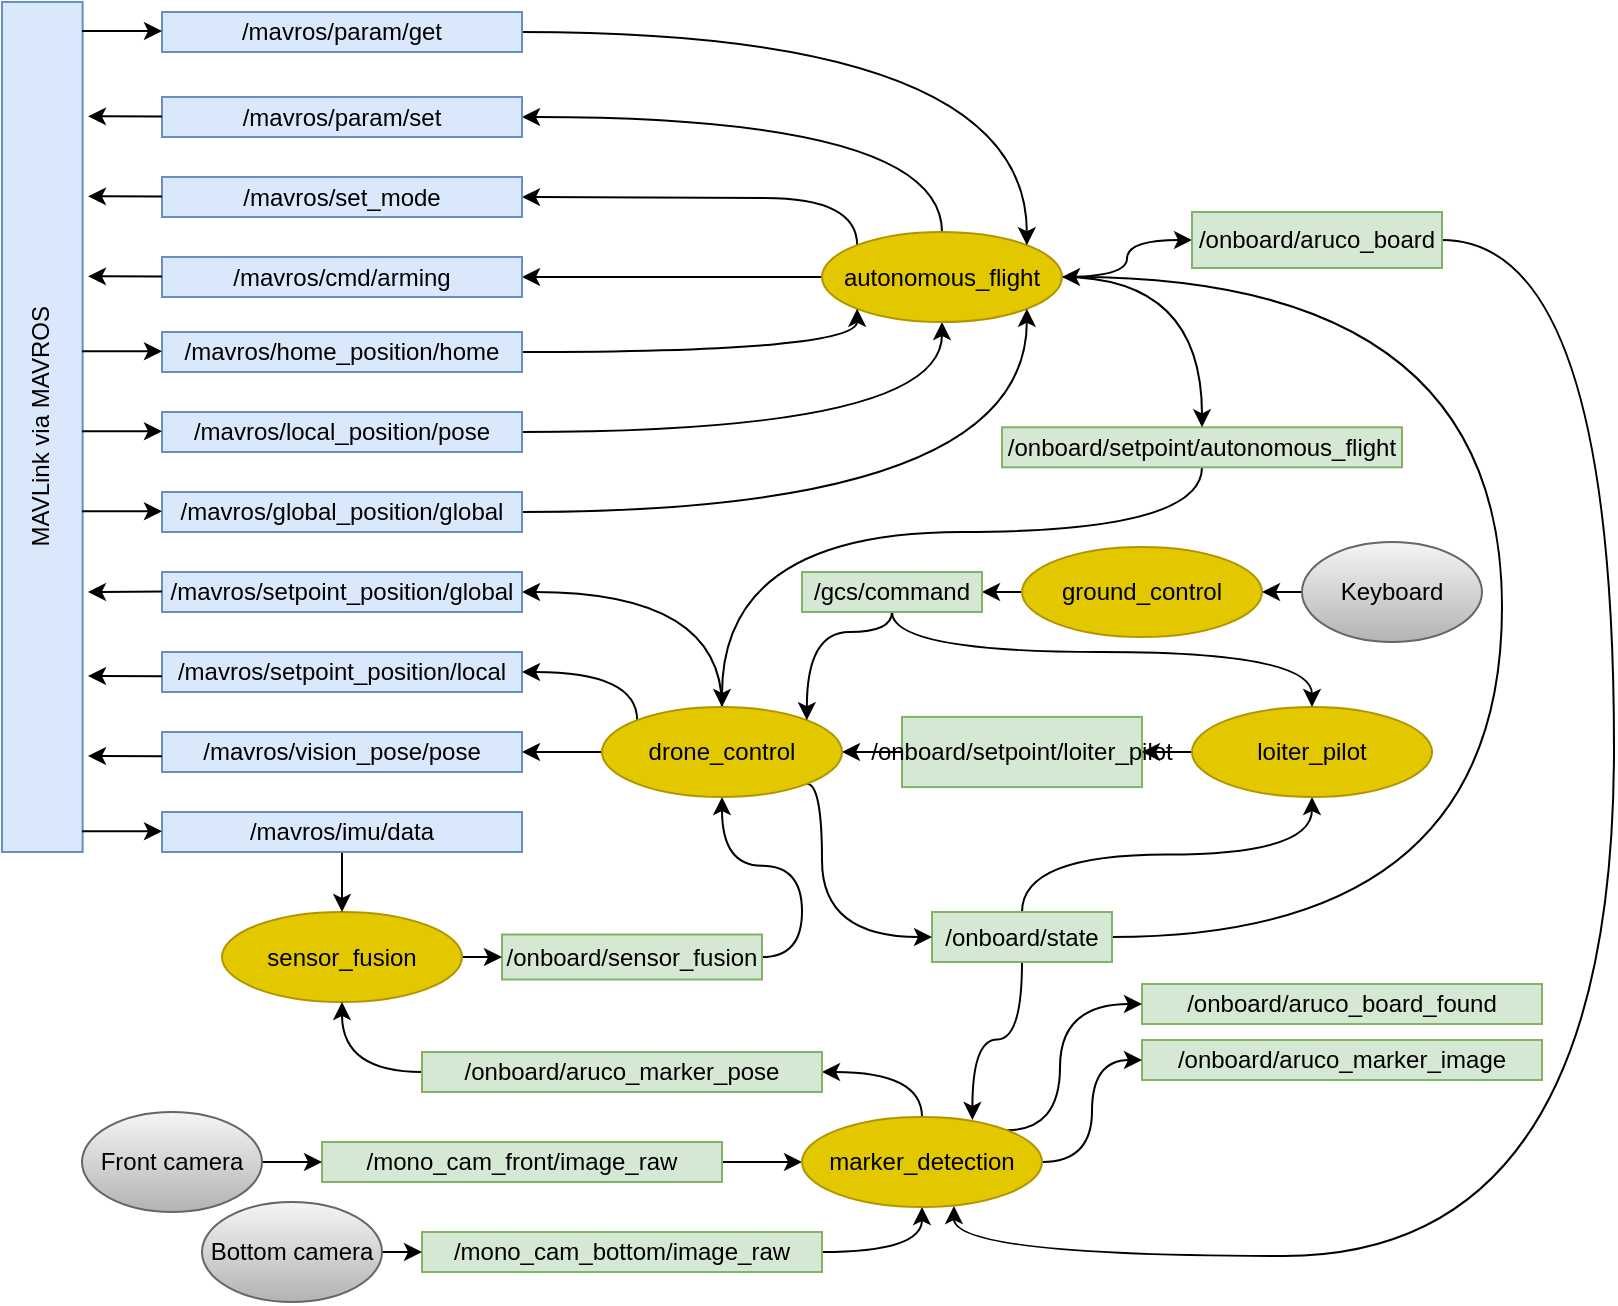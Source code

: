 <mxfile version="13.6.10" type="device"><diagram id="gOngdv7ucyYN8Nz6GObB" name="Page-1"><mxGraphModel dx="1085" dy="799" grid="0" gridSize="10" guides="1" tooltips="1" connect="1" arrows="1" fold="1" page="1" pageScale="1" pageWidth="850" pageHeight="1100" math="0" shadow="0"><root><mxCell id="0"/><mxCell id="1" parent="0"/><mxCell id="jFOCTDydRPNhhvn0k0Sl-1" value="/mavros/setpoint_position/local" style="rounded=0;whiteSpace=wrap;html=1;fillColor=#dae8fc;strokeColor=#6c8ebf;" vertex="1" parent="1"><mxGeometry x="80" y="360" width="180" height="20" as="geometry"/></mxCell><mxCell id="jFOCTDydRPNhhvn0k0Sl-178" style="edgeStyle=orthogonalEdgeStyle;curved=1;rounded=0;orthogonalLoop=1;jettySize=auto;html=1;exitX=1;exitY=0.5;exitDx=0;exitDy=0;entryX=0.5;entryY=1;entryDx=0;entryDy=0;startArrow=none;startFill=0;" edge="1" parent="1" source="jFOCTDydRPNhhvn0k0Sl-2" target="jFOCTDydRPNhhvn0k0Sl-30"><mxGeometry relative="1" as="geometry"/></mxCell><mxCell id="jFOCTDydRPNhhvn0k0Sl-2" value="/mavros/local_position/pose" style="rounded=0;whiteSpace=wrap;html=1;fillColor=#dae8fc;strokeColor=#6c8ebf;" vertex="1" parent="1"><mxGeometry x="80" y="240" width="180" height="20" as="geometry"/></mxCell><mxCell id="jFOCTDydRPNhhvn0k0Sl-5" value="/mavros/vision_pose/pose" style="rounded=0;whiteSpace=wrap;html=1;fillColor=#dae8fc;strokeColor=#6c8ebf;" vertex="1" parent="1"><mxGeometry x="80" y="400" width="180" height="20" as="geometry"/></mxCell><mxCell id="jFOCTDydRPNhhvn0k0Sl-88" style="edgeStyle=orthogonalEdgeStyle;curved=1;rounded=0;orthogonalLoop=1;jettySize=auto;html=1;exitX=1;exitY=0.5;exitDx=0;exitDy=0;entryX=0.5;entryY=1;entryDx=0;entryDy=0;startArrow=none;startFill=0;" edge="1" parent="1" source="jFOCTDydRPNhhvn0k0Sl-6" target="jFOCTDydRPNhhvn0k0Sl-35"><mxGeometry relative="1" as="geometry"/></mxCell><mxCell id="jFOCTDydRPNhhvn0k0Sl-6" value="/mono_cam_bottom/image_raw" style="rounded=0;whiteSpace=wrap;html=1;fillColor=#d5e8d4;strokeColor=#82b366;" vertex="1" parent="1"><mxGeometry x="210" y="650" width="200" height="20" as="geometry"/></mxCell><mxCell id="jFOCTDydRPNhhvn0k0Sl-98" style="edgeStyle=orthogonalEdgeStyle;curved=1;rounded=0;orthogonalLoop=1;jettySize=auto;html=1;exitX=1;exitY=0.5;exitDx=0;exitDy=0;startArrow=none;startFill=0;" edge="1" parent="1" source="jFOCTDydRPNhhvn0k0Sl-7" target="jFOCTDydRPNhhvn0k0Sl-35"><mxGeometry relative="1" as="geometry"/></mxCell><mxCell id="jFOCTDydRPNhhvn0k0Sl-7" value="/mono_cam_front/image_raw" style="rounded=0;whiteSpace=wrap;html=1;fillColor=#d5e8d4;strokeColor=#82b366;" vertex="1" parent="1"><mxGeometry x="160" y="605" width="200" height="20" as="geometry"/></mxCell><mxCell id="jFOCTDydRPNhhvn0k0Sl-8" value="/onboard/aruco_board_found" style="rounded=0;whiteSpace=wrap;html=1;fillColor=#d5e8d4;strokeColor=#82b366;" vertex="1" parent="1"><mxGeometry x="570" y="526" width="200" height="20" as="geometry"/></mxCell><mxCell id="jFOCTDydRPNhhvn0k0Sl-184" style="edgeStyle=orthogonalEdgeStyle;curved=1;rounded=0;orthogonalLoop=1;jettySize=auto;html=1;exitX=0;exitY=0.5;exitDx=0;exitDy=0;entryX=1;entryY=0.5;entryDx=0;entryDy=0;startArrow=none;startFill=0;" edge="1" parent="1" source="jFOCTDydRPNhhvn0k0Sl-9" target="jFOCTDydRPNhhvn0k0Sl-33"><mxGeometry relative="1" as="geometry"/></mxCell><mxCell id="jFOCTDydRPNhhvn0k0Sl-9" value="/onboard/setpoint/loiter_pilot" style="rounded=0;whiteSpace=wrap;html=1;fillColor=#d5e8d4;strokeColor=#82b366;" vertex="1" parent="1"><mxGeometry x="450" y="392.45" width="120" height="35.09" as="geometry"/></mxCell><mxCell id="jFOCTDydRPNhhvn0k0Sl-161" style="edgeStyle=orthogonalEdgeStyle;curved=1;rounded=0;orthogonalLoop=1;jettySize=auto;html=1;exitX=1;exitY=0.5;exitDx=0;exitDy=0;entryX=0.5;entryY=1;entryDx=0;entryDy=0;startArrow=none;startFill=0;" edge="1" parent="1" source="jFOCTDydRPNhhvn0k0Sl-11" target="jFOCTDydRPNhhvn0k0Sl-33"><mxGeometry relative="1" as="geometry"/></mxCell><mxCell id="jFOCTDydRPNhhvn0k0Sl-11" value="/onboard/sensor_fusion" style="rounded=0;whiteSpace=wrap;html=1;fillColor=#d5e8d4;strokeColor=#82b366;" vertex="1" parent="1"><mxGeometry x="250" y="501.25" width="130" height="22.5" as="geometry"/></mxCell><mxCell id="jFOCTDydRPNhhvn0k0Sl-188" style="edgeStyle=orthogonalEdgeStyle;curved=1;rounded=0;orthogonalLoop=1;jettySize=auto;html=1;exitX=0.5;exitY=1;exitDx=0;exitDy=0;entryX=0.5;entryY=0;entryDx=0;entryDy=0;startArrow=none;startFill=0;" edge="1" parent="1" source="jFOCTDydRPNhhvn0k0Sl-12" target="jFOCTDydRPNhhvn0k0Sl-33"><mxGeometry relative="1" as="geometry"><Array as="points"><mxPoint x="600" y="300"/><mxPoint x="360" y="300"/></Array></mxGeometry></mxCell><mxCell id="jFOCTDydRPNhhvn0k0Sl-12" value="/onboard/setpoint/autonomous_flight" style="rounded=0;whiteSpace=wrap;html=1;fillColor=#d5e8d4;strokeColor=#82b366;" vertex="1" parent="1"><mxGeometry x="500" y="247.65" width="200" height="20" as="geometry"/></mxCell><mxCell id="jFOCTDydRPNhhvn0k0Sl-13" value="/onboard/aruco_marker_image" style="rounded=0;whiteSpace=wrap;html=1;fillColor=#d5e8d4;strokeColor=#82b366;" vertex="1" parent="1"><mxGeometry x="570" y="554" width="200" height="20" as="geometry"/></mxCell><mxCell id="jFOCTDydRPNhhvn0k0Sl-174" style="edgeStyle=orthogonalEdgeStyle;curved=1;rounded=0;orthogonalLoop=1;jettySize=auto;html=1;exitX=0.5;exitY=0;exitDx=0;exitDy=0;entryX=0.5;entryY=1;entryDx=0;entryDy=0;startArrow=none;startFill=0;" edge="1" parent="1" source="jFOCTDydRPNhhvn0k0Sl-14" target="jFOCTDydRPNhhvn0k0Sl-31"><mxGeometry relative="1" as="geometry"/></mxCell><mxCell id="jFOCTDydRPNhhvn0k0Sl-175" style="edgeStyle=orthogonalEdgeStyle;curved=1;rounded=0;orthogonalLoop=1;jettySize=auto;html=1;exitX=0.5;exitY=1;exitDx=0;exitDy=0;entryX=0.71;entryY=0.033;entryDx=0;entryDy=0;entryPerimeter=0;startArrow=none;startFill=0;" edge="1" parent="1" source="jFOCTDydRPNhhvn0k0Sl-14" target="jFOCTDydRPNhhvn0k0Sl-35"><mxGeometry relative="1" as="geometry"/></mxCell><mxCell id="jFOCTDydRPNhhvn0k0Sl-176" style="edgeStyle=orthogonalEdgeStyle;curved=1;rounded=0;orthogonalLoop=1;jettySize=auto;html=1;exitX=1;exitY=0.5;exitDx=0;exitDy=0;entryX=1;entryY=0.5;entryDx=0;entryDy=0;startArrow=none;startFill=0;" edge="1" parent="1" source="jFOCTDydRPNhhvn0k0Sl-14" target="jFOCTDydRPNhhvn0k0Sl-30"><mxGeometry relative="1" as="geometry"><Array as="points"><mxPoint x="750" y="503"/><mxPoint x="750" y="173"/></Array></mxGeometry></mxCell><mxCell id="jFOCTDydRPNhhvn0k0Sl-14" value="/onboard/state" style="rounded=0;whiteSpace=wrap;html=1;fillColor=#d5e8d4;strokeColor=#82b366;" vertex="1" parent="1"><mxGeometry x="465" y="490" width="90" height="25" as="geometry"/></mxCell><mxCell id="jFOCTDydRPNhhvn0k0Sl-86" style="edgeStyle=orthogonalEdgeStyle;curved=1;rounded=0;orthogonalLoop=1;jettySize=auto;html=1;exitX=1;exitY=0.5;exitDx=0;exitDy=0;entryX=0;entryY=0.5;entryDx=0;entryDy=0;startArrow=none;startFill=0;" edge="1" parent="1" source="jFOCTDydRPNhhvn0k0Sl-15" target="jFOCTDydRPNhhvn0k0Sl-7"><mxGeometry relative="1" as="geometry"/></mxCell><mxCell id="jFOCTDydRPNhhvn0k0Sl-15" value="Front camera" style="ellipse;whiteSpace=wrap;html=1;gradientColor=#b3b3b3;fillColor=#f5f5f5;strokeColor=#666666;" vertex="1" parent="1"><mxGeometry x="40" y="590" width="90" height="50" as="geometry"/></mxCell><mxCell id="jFOCTDydRPNhhvn0k0Sl-87" style="edgeStyle=orthogonalEdgeStyle;curved=1;rounded=0;orthogonalLoop=1;jettySize=auto;html=1;exitX=1;exitY=0.5;exitDx=0;exitDy=0;entryX=0;entryY=0.5;entryDx=0;entryDy=0;startArrow=none;startFill=0;" edge="1" parent="1" source="jFOCTDydRPNhhvn0k0Sl-16" target="jFOCTDydRPNhhvn0k0Sl-6"><mxGeometry relative="1" as="geometry"/></mxCell><mxCell id="jFOCTDydRPNhhvn0k0Sl-16" value="Bottom camera" style="ellipse;whiteSpace=wrap;html=1;gradientColor=#b3b3b3;fillColor=#f5f5f5;strokeColor=#666666;" vertex="1" parent="1"><mxGeometry x="100" y="635" width="90" height="50" as="geometry"/></mxCell><mxCell id="jFOCTDydRPNhhvn0k0Sl-165" style="edgeStyle=orthogonalEdgeStyle;curved=1;rounded=0;orthogonalLoop=1;jettySize=auto;html=1;exitX=0;exitY=0.5;exitDx=0;exitDy=0;entryX=1;entryY=0.5;entryDx=0;entryDy=0;startArrow=none;startFill=0;" edge="1" parent="1" source="jFOCTDydRPNhhvn0k0Sl-17" target="jFOCTDydRPNhhvn0k0Sl-32"><mxGeometry relative="1" as="geometry"/></mxCell><mxCell id="jFOCTDydRPNhhvn0k0Sl-17" value="Keyboard" style="ellipse;whiteSpace=wrap;html=1;gradientColor=#b3b3b3;fillColor=#f5f5f5;strokeColor=#666666;" vertex="1" parent="1"><mxGeometry x="650" y="305" width="90" height="50" as="geometry"/></mxCell><mxCell id="jFOCTDydRPNhhvn0k0Sl-19" value="MAVLink via MAVROS" style="rounded=0;whiteSpace=wrap;html=1;rotation=-90;fillColor=#dae8fc;strokeColor=#6c8ebf;" vertex="1" parent="1"><mxGeometry x="-192.36" y="227.32" width="425.02" height="40.33" as="geometry"/></mxCell><mxCell id="jFOCTDydRPNhhvn0k0Sl-153" style="edgeStyle=orthogonalEdgeStyle;curved=1;rounded=0;orthogonalLoop=1;jettySize=auto;html=1;exitX=0;exitY=0.5;exitDx=0;exitDy=0;entryX=1;entryY=0.5;entryDx=0;entryDy=0;startArrow=none;startFill=0;" edge="1" parent="1" source="jFOCTDydRPNhhvn0k0Sl-30" target="jFOCTDydRPNhhvn0k0Sl-48"><mxGeometry relative="1" as="geometry"/></mxCell><mxCell id="jFOCTDydRPNhhvn0k0Sl-158" style="edgeStyle=orthogonalEdgeStyle;curved=1;rounded=0;orthogonalLoop=1;jettySize=auto;html=1;exitX=0;exitY=0;exitDx=0;exitDy=0;entryX=1;entryY=0.5;entryDx=0;entryDy=0;startArrow=none;startFill=0;" edge="1" parent="1" source="jFOCTDydRPNhhvn0k0Sl-30" target="jFOCTDydRPNhhvn0k0Sl-47"><mxGeometry relative="1" as="geometry"><Array as="points"><mxPoint x="428" y="133"/><mxPoint x="335" y="133"/></Array></mxGeometry></mxCell><mxCell id="jFOCTDydRPNhhvn0k0Sl-160" style="edgeStyle=orthogonalEdgeStyle;curved=1;rounded=0;orthogonalLoop=1;jettySize=auto;html=1;exitX=0.5;exitY=0;exitDx=0;exitDy=0;entryX=1;entryY=0.5;entryDx=0;entryDy=0;startArrow=none;startFill=0;" edge="1" parent="1" source="jFOCTDydRPNhhvn0k0Sl-30" target="jFOCTDydRPNhhvn0k0Sl-46"><mxGeometry relative="1" as="geometry"/></mxCell><mxCell id="jFOCTDydRPNhhvn0k0Sl-186" style="edgeStyle=orthogonalEdgeStyle;curved=1;rounded=0;orthogonalLoop=1;jettySize=auto;html=1;exitX=1;exitY=0.5;exitDx=0;exitDy=0;entryX=0.5;entryY=0;entryDx=0;entryDy=0;startArrow=none;startFill=0;" edge="1" parent="1" source="jFOCTDydRPNhhvn0k0Sl-30" target="jFOCTDydRPNhhvn0k0Sl-12"><mxGeometry relative="1" as="geometry"/></mxCell><mxCell id="jFOCTDydRPNhhvn0k0Sl-204" style="edgeStyle=orthogonalEdgeStyle;curved=1;rounded=0;orthogonalLoop=1;jettySize=auto;html=1;exitX=1;exitY=0.5;exitDx=0;exitDy=0;startArrow=none;startFill=0;" edge="1" parent="1" source="jFOCTDydRPNhhvn0k0Sl-30" target="jFOCTDydRPNhhvn0k0Sl-202"><mxGeometry relative="1" as="geometry"/></mxCell><mxCell id="jFOCTDydRPNhhvn0k0Sl-30" value="autonomous_flight" style="ellipse;whiteSpace=wrap;html=1;fillColor=#e3c800;strokeColor=#B09500;fontColor=#000000;" vertex="1" parent="1"><mxGeometry x="410" y="150" width="120" height="45" as="geometry"/></mxCell><mxCell id="jFOCTDydRPNhhvn0k0Sl-183" style="edgeStyle=orthogonalEdgeStyle;curved=1;rounded=0;orthogonalLoop=1;jettySize=auto;html=1;exitX=0;exitY=0.5;exitDx=0;exitDy=0;entryX=1;entryY=0.5;entryDx=0;entryDy=0;startArrow=none;startFill=0;" edge="1" parent="1" source="jFOCTDydRPNhhvn0k0Sl-31" target="jFOCTDydRPNhhvn0k0Sl-9"><mxGeometry relative="1" as="geometry"/></mxCell><mxCell id="jFOCTDydRPNhhvn0k0Sl-31" value="loiter_pilot" style="ellipse;whiteSpace=wrap;html=1;fillColor=#e3c800;strokeColor=#B09500;fontColor=#000000;" vertex="1" parent="1"><mxGeometry x="595" y="387.5" width="120" height="45" as="geometry"/></mxCell><mxCell id="jFOCTDydRPNhhvn0k0Sl-104" style="edgeStyle=orthogonalEdgeStyle;curved=1;rounded=0;orthogonalLoop=1;jettySize=auto;html=1;exitX=0;exitY=0.5;exitDx=0;exitDy=0;entryX=1;entryY=0.5;entryDx=0;entryDy=0;startArrow=none;startFill=0;" edge="1" parent="1" source="jFOCTDydRPNhhvn0k0Sl-32" target="jFOCTDydRPNhhvn0k0Sl-102"><mxGeometry relative="1" as="geometry"/></mxCell><mxCell id="jFOCTDydRPNhhvn0k0Sl-32" value="ground_control" style="ellipse;whiteSpace=wrap;html=1;fillColor=#e3c800;strokeColor=#B09500;fontColor=#000000;" vertex="1" parent="1"><mxGeometry x="510" y="307.5" width="120" height="45" as="geometry"/></mxCell><mxCell id="jFOCTDydRPNhhvn0k0Sl-145" style="edgeStyle=orthogonalEdgeStyle;curved=1;rounded=0;orthogonalLoop=1;jettySize=auto;html=1;exitX=0;exitY=0;exitDx=0;exitDy=0;entryX=1;entryY=0.5;entryDx=0;entryDy=0;startArrow=none;startFill=0;" edge="1" parent="1" source="jFOCTDydRPNhhvn0k0Sl-33" target="jFOCTDydRPNhhvn0k0Sl-1"><mxGeometry relative="1" as="geometry"><Array as="points"><mxPoint x="318" y="370"/></Array></mxGeometry></mxCell><mxCell id="jFOCTDydRPNhhvn0k0Sl-146" style="edgeStyle=orthogonalEdgeStyle;curved=1;rounded=0;orthogonalLoop=1;jettySize=auto;html=1;exitX=0;exitY=0.5;exitDx=0;exitDy=0;entryX=1;entryY=0.5;entryDx=0;entryDy=0;startArrow=none;startFill=0;" edge="1" parent="1" source="jFOCTDydRPNhhvn0k0Sl-33" target="jFOCTDydRPNhhvn0k0Sl-5"><mxGeometry relative="1" as="geometry"/></mxCell><mxCell id="jFOCTDydRPNhhvn0k0Sl-147" style="edgeStyle=orthogonalEdgeStyle;curved=1;rounded=0;orthogonalLoop=1;jettySize=auto;html=1;exitX=0.5;exitY=0;exitDx=0;exitDy=0;entryX=1;entryY=0.5;entryDx=0;entryDy=0;startArrow=none;startFill=0;" edge="1" parent="1" source="jFOCTDydRPNhhvn0k0Sl-33" target="jFOCTDydRPNhhvn0k0Sl-63"><mxGeometry relative="1" as="geometry"/></mxCell><mxCell id="jFOCTDydRPNhhvn0k0Sl-172" style="edgeStyle=orthogonalEdgeStyle;curved=1;rounded=0;orthogonalLoop=1;jettySize=auto;html=1;exitX=1;exitY=1;exitDx=0;exitDy=0;entryX=0;entryY=0.5;entryDx=0;entryDy=0;startArrow=none;startFill=0;" edge="1" parent="1" source="jFOCTDydRPNhhvn0k0Sl-33" target="jFOCTDydRPNhhvn0k0Sl-14"><mxGeometry relative="1" as="geometry"><Array as="points"><mxPoint x="410" y="426"/><mxPoint x="410" y="503"/></Array></mxGeometry></mxCell><mxCell id="jFOCTDydRPNhhvn0k0Sl-33" value="drone_control" style="ellipse;whiteSpace=wrap;html=1;fillColor=#e3c800;strokeColor=#B09500;fontColor=#000000;" vertex="1" parent="1"><mxGeometry x="300" y="387.5" width="120" height="45" as="geometry"/></mxCell><mxCell id="jFOCTDydRPNhhvn0k0Sl-122" style="edgeStyle=orthogonalEdgeStyle;curved=1;rounded=0;orthogonalLoop=1;jettySize=auto;html=1;exitX=0.5;exitY=0;exitDx=0;exitDy=0;entryX=1;entryY=0.5;entryDx=0;entryDy=0;startArrow=none;startFill=0;" edge="1" parent="1" source="jFOCTDydRPNhhvn0k0Sl-35" target="jFOCTDydRPNhhvn0k0Sl-90"><mxGeometry relative="1" as="geometry"/></mxCell><mxCell id="jFOCTDydRPNhhvn0k0Sl-209" style="edgeStyle=orthogonalEdgeStyle;curved=1;rounded=0;orthogonalLoop=1;jettySize=auto;html=1;exitX=1;exitY=0.5;exitDx=0;exitDy=0;entryX=0;entryY=0.5;entryDx=0;entryDy=0;startArrow=none;startFill=0;" edge="1" parent="1" source="jFOCTDydRPNhhvn0k0Sl-35" target="jFOCTDydRPNhhvn0k0Sl-13"><mxGeometry relative="1" as="geometry"/></mxCell><mxCell id="jFOCTDydRPNhhvn0k0Sl-210" style="edgeStyle=orthogonalEdgeStyle;curved=1;rounded=0;orthogonalLoop=1;jettySize=auto;html=1;exitX=1;exitY=0;exitDx=0;exitDy=0;entryX=0;entryY=0.5;entryDx=0;entryDy=0;startArrow=none;startFill=0;" edge="1" parent="1" source="jFOCTDydRPNhhvn0k0Sl-35" target="jFOCTDydRPNhhvn0k0Sl-8"><mxGeometry relative="1" as="geometry"><Array as="points"><mxPoint x="529" y="599"/><mxPoint x="529" y="536"/></Array></mxGeometry></mxCell><mxCell id="jFOCTDydRPNhhvn0k0Sl-35" value="marker_detection" style="ellipse;whiteSpace=wrap;html=1;fillColor=#e3c800;strokeColor=#B09500;fontColor=#000000;" vertex="1" parent="1"><mxGeometry x="400" y="592.5" width="120" height="45" as="geometry"/></mxCell><mxCell id="jFOCTDydRPNhhvn0k0Sl-138" style="edgeStyle=orthogonalEdgeStyle;curved=1;rounded=0;orthogonalLoop=1;jettySize=auto;html=1;exitX=1;exitY=0.5;exitDx=0;exitDy=0;entryX=0;entryY=0.5;entryDx=0;entryDy=0;startArrow=none;startFill=0;" edge="1" parent="1" source="jFOCTDydRPNhhvn0k0Sl-36" target="jFOCTDydRPNhhvn0k0Sl-11"><mxGeometry relative="1" as="geometry"/></mxCell><mxCell id="jFOCTDydRPNhhvn0k0Sl-36" value="sensor_fusion" style="ellipse;whiteSpace=wrap;html=1;fillColor=#e3c800;strokeColor=#B09500;fontColor=#000000;" vertex="1" parent="1"><mxGeometry x="110.0" y="490" width="120" height="45" as="geometry"/></mxCell><mxCell id="jFOCTDydRPNhhvn0k0Sl-177" style="edgeStyle=orthogonalEdgeStyle;curved=1;rounded=0;orthogonalLoop=1;jettySize=auto;html=1;exitX=1;exitY=0.5;exitDx=0;exitDy=0;entryX=1;entryY=1;entryDx=0;entryDy=0;startArrow=none;startFill=0;" edge="1" parent="1" source="jFOCTDydRPNhhvn0k0Sl-44" target="jFOCTDydRPNhhvn0k0Sl-30"><mxGeometry relative="1" as="geometry"/></mxCell><mxCell id="jFOCTDydRPNhhvn0k0Sl-44" value="/mavros/global_position/global" style="rounded=0;whiteSpace=wrap;html=1;fillColor=#dae8fc;strokeColor=#6c8ebf;" vertex="1" parent="1"><mxGeometry x="80" y="280" width="180" height="20" as="geometry"/></mxCell><mxCell id="jFOCTDydRPNhhvn0k0Sl-126" style="edgeStyle=orthogonalEdgeStyle;curved=1;rounded=0;orthogonalLoop=1;jettySize=auto;html=1;exitX=0.5;exitY=1;exitDx=0;exitDy=0;entryX=0.5;entryY=0;entryDx=0;entryDy=0;startArrow=none;startFill=0;" edge="1" parent="1" source="jFOCTDydRPNhhvn0k0Sl-45" target="jFOCTDydRPNhhvn0k0Sl-36"><mxGeometry relative="1" as="geometry"/></mxCell><mxCell id="jFOCTDydRPNhhvn0k0Sl-45" value="/mavros/imu/data" style="rounded=0;whiteSpace=wrap;html=1;fillColor=#dae8fc;strokeColor=#6c8ebf;" vertex="1" parent="1"><mxGeometry x="80" y="440" width="180" height="20" as="geometry"/></mxCell><mxCell id="jFOCTDydRPNhhvn0k0Sl-46" value="/mavros/param/set" style="rounded=0;whiteSpace=wrap;html=1;fillColor=#dae8fc;strokeColor=#6c8ebf;" vertex="1" parent="1"><mxGeometry x="80" y="82.5" width="180" height="20" as="geometry"/></mxCell><mxCell id="jFOCTDydRPNhhvn0k0Sl-47" value="/mavros/set_mode" style="rounded=0;whiteSpace=wrap;html=1;fillColor=#dae8fc;strokeColor=#6c8ebf;" vertex="1" parent="1"><mxGeometry x="80" y="122.5" width="180" height="20" as="geometry"/></mxCell><mxCell id="jFOCTDydRPNhhvn0k0Sl-48" value="/mavros/cmd/arming" style="rounded=0;whiteSpace=wrap;html=1;fillColor=#dae8fc;strokeColor=#6c8ebf;" vertex="1" parent="1"><mxGeometry x="80" y="162.5" width="180" height="20" as="geometry"/></mxCell><mxCell id="jFOCTDydRPNhhvn0k0Sl-159" style="edgeStyle=orthogonalEdgeStyle;curved=1;rounded=0;orthogonalLoop=1;jettySize=auto;html=1;exitX=1;exitY=0.5;exitDx=0;exitDy=0;entryX=1;entryY=0;entryDx=0;entryDy=0;startArrow=none;startFill=0;" edge="1" parent="1" source="jFOCTDydRPNhhvn0k0Sl-50" target="jFOCTDydRPNhhvn0k0Sl-30"><mxGeometry relative="1" as="geometry"/></mxCell><mxCell id="jFOCTDydRPNhhvn0k0Sl-50" value="/mavros/param/get" style="rounded=0;whiteSpace=wrap;html=1;fillColor=#dae8fc;strokeColor=#6c8ebf;" vertex="1" parent="1"><mxGeometry x="80" y="40" width="180" height="20" as="geometry"/></mxCell><mxCell id="jFOCTDydRPNhhvn0k0Sl-60" value="" style="endArrow=classic;html=1;entryX=0;entryY=0.5;entryDx=0;entryDy=0;" edge="1" parent="1"><mxGeometry width="50" height="50" relative="1" as="geometry"><mxPoint x="40" y="49.5" as="sourcePoint"/><mxPoint x="80" y="49.5" as="targetPoint"/></mxGeometry></mxCell><mxCell id="jFOCTDydRPNhhvn0k0Sl-63" value="/mavros/setpoint_position/global" style="rounded=0;whiteSpace=wrap;html=1;fillColor=#dae8fc;strokeColor=#6c8ebf;" vertex="1" parent="1"><mxGeometry x="80" y="320" width="180" height="20" as="geometry"/></mxCell><mxCell id="jFOCTDydRPNhhvn0k0Sl-179" style="edgeStyle=orthogonalEdgeStyle;curved=1;rounded=0;orthogonalLoop=1;jettySize=auto;html=1;exitX=1;exitY=0.5;exitDx=0;exitDy=0;entryX=0;entryY=1;entryDx=0;entryDy=0;startArrow=none;startFill=0;" edge="1" parent="1" source="jFOCTDydRPNhhvn0k0Sl-75" target="jFOCTDydRPNhhvn0k0Sl-30"><mxGeometry relative="1" as="geometry"><Array as="points"><mxPoint x="427" y="210"/></Array></mxGeometry></mxCell><mxCell id="jFOCTDydRPNhhvn0k0Sl-75" value="/mavros/home_position/home" style="rounded=0;whiteSpace=wrap;html=1;fillColor=#dae8fc;strokeColor=#6c8ebf;" vertex="1" parent="1"><mxGeometry x="80" y="200" width="180" height="20" as="geometry"/></mxCell><mxCell id="jFOCTDydRPNhhvn0k0Sl-125" style="edgeStyle=orthogonalEdgeStyle;curved=1;rounded=0;orthogonalLoop=1;jettySize=auto;html=1;exitX=0;exitY=0.5;exitDx=0;exitDy=0;entryX=0.5;entryY=1;entryDx=0;entryDy=0;startArrow=none;startFill=0;" edge="1" parent="1" source="jFOCTDydRPNhhvn0k0Sl-90" target="jFOCTDydRPNhhvn0k0Sl-36"><mxGeometry relative="1" as="geometry"/></mxCell><mxCell id="jFOCTDydRPNhhvn0k0Sl-90" value="/onboard/aruco_marker_pose&lt;br&gt;" style="rounded=0;whiteSpace=wrap;html=1;fillColor=#d5e8d4;strokeColor=#82b366;" vertex="1" parent="1"><mxGeometry x="210" y="560" width="200" height="20" as="geometry"/></mxCell><mxCell id="jFOCTDydRPNhhvn0k0Sl-166" style="edgeStyle=orthogonalEdgeStyle;curved=1;rounded=0;orthogonalLoop=1;jettySize=auto;html=1;exitX=0.5;exitY=1;exitDx=0;exitDy=0;entryX=0.5;entryY=0;entryDx=0;entryDy=0;startArrow=none;startFill=0;" edge="1" parent="1" source="jFOCTDydRPNhhvn0k0Sl-102" target="jFOCTDydRPNhhvn0k0Sl-31"><mxGeometry relative="1" as="geometry"><Array as="points"><mxPoint x="445" y="360"/><mxPoint x="655" y="360"/></Array></mxGeometry></mxCell><mxCell id="jFOCTDydRPNhhvn0k0Sl-189" style="edgeStyle=orthogonalEdgeStyle;curved=1;rounded=0;orthogonalLoop=1;jettySize=auto;html=1;exitX=0.5;exitY=1;exitDx=0;exitDy=0;entryX=1;entryY=0;entryDx=0;entryDy=0;startArrow=none;startFill=0;" edge="1" parent="1" source="jFOCTDydRPNhhvn0k0Sl-102" target="jFOCTDydRPNhhvn0k0Sl-33"><mxGeometry relative="1" as="geometry"><Array as="points"><mxPoint x="445" y="350"/><mxPoint x="402" y="350"/></Array></mxGeometry></mxCell><mxCell id="jFOCTDydRPNhhvn0k0Sl-102" value="/gcs/command" style="rounded=0;whiteSpace=wrap;html=1;fillColor=#d5e8d4;strokeColor=#82b366;" vertex="1" parent="1"><mxGeometry x="400" y="320" width="90" height="20" as="geometry"/></mxCell><mxCell id="jFOCTDydRPNhhvn0k0Sl-191" value="" style="endArrow=classic;html=1;entryX=0;entryY=0.5;entryDx=0;entryDy=0;" edge="1" parent="1"><mxGeometry width="50" height="50" relative="1" as="geometry"><mxPoint x="40" y="289.66" as="sourcePoint"/><mxPoint x="80" y="289.66" as="targetPoint"/></mxGeometry></mxCell><mxCell id="jFOCTDydRPNhhvn0k0Sl-192" value="" style="endArrow=classic;html=1;entryX=0;entryY=0.5;entryDx=0;entryDy=0;" edge="1" parent="1"><mxGeometry width="50" height="50" relative="1" as="geometry"><mxPoint x="40" y="249.66" as="sourcePoint"/><mxPoint x="80" y="249.66" as="targetPoint"/></mxGeometry></mxCell><mxCell id="jFOCTDydRPNhhvn0k0Sl-193" value="" style="endArrow=classic;html=1;entryX=0;entryY=0.5;entryDx=0;entryDy=0;" edge="1" parent="1"><mxGeometry width="50" height="50" relative="1" as="geometry"><mxPoint x="40" y="209.66" as="sourcePoint"/><mxPoint x="80" y="209.66" as="targetPoint"/></mxGeometry></mxCell><mxCell id="jFOCTDydRPNhhvn0k0Sl-195" value="" style="endArrow=classic;html=1;entryX=0;entryY=0.5;entryDx=0;entryDy=0;" edge="1" parent="1"><mxGeometry width="50" height="50" relative="1" as="geometry"><mxPoint x="40" y="449.66" as="sourcePoint"/><mxPoint x="80" y="449.66" as="targetPoint"/></mxGeometry></mxCell><mxCell id="jFOCTDydRPNhhvn0k0Sl-196" value="" style="endArrow=classic;html=1;entryX=0.865;entryY=1.067;entryDx=0;entryDy=0;exitX=0;exitY=0.5;exitDx=0;exitDy=0;entryPerimeter=0;" edge="1" parent="1"><mxGeometry width="50" height="50" relative="1" as="geometry"><mxPoint x="80" y="372.15" as="sourcePoint"/><mxPoint x="43.017" y="372.003" as="targetPoint"/></mxGeometry></mxCell><mxCell id="jFOCTDydRPNhhvn0k0Sl-197" value="" style="endArrow=classic;html=1;exitX=0;exitY=0.5;exitDx=0;exitDy=0;" edge="1" parent="1"><mxGeometry width="50" height="50" relative="1" as="geometry"><mxPoint x="80" y="329.8" as="sourcePoint"/><mxPoint x="43" y="330" as="targetPoint"/></mxGeometry></mxCell><mxCell id="jFOCTDydRPNhhvn0k0Sl-198" value="" style="endArrow=classic;html=1;entryX=0.865;entryY=1.067;entryDx=0;entryDy=0;exitX=0;exitY=0.5;exitDx=0;exitDy=0;entryPerimeter=0;" edge="1" parent="1"><mxGeometry width="50" height="50" relative="1" as="geometry"><mxPoint x="80" y="172.3" as="sourcePoint"/><mxPoint x="43.017" y="172.153" as="targetPoint"/></mxGeometry></mxCell><mxCell id="jFOCTDydRPNhhvn0k0Sl-199" value="" style="endArrow=classic;html=1;entryX=0.865;entryY=1.067;entryDx=0;entryDy=0;exitX=0;exitY=0.5;exitDx=0;exitDy=0;entryPerimeter=0;" edge="1" parent="1"><mxGeometry width="50" height="50" relative="1" as="geometry"><mxPoint x="80" y="132.3" as="sourcePoint"/><mxPoint x="43.017" y="132.153" as="targetPoint"/></mxGeometry></mxCell><mxCell id="jFOCTDydRPNhhvn0k0Sl-200" value="" style="endArrow=classic;html=1;entryX=0.865;entryY=1.067;entryDx=0;entryDy=0;exitX=0;exitY=0.5;exitDx=0;exitDy=0;entryPerimeter=0;" edge="1" parent="1"><mxGeometry width="50" height="50" relative="1" as="geometry"><mxPoint x="80" y="92.3" as="sourcePoint"/><mxPoint x="43.017" y="92.153" as="targetPoint"/></mxGeometry></mxCell><mxCell id="jFOCTDydRPNhhvn0k0Sl-201" value="" style="endArrow=classic;html=1;entryX=0.865;entryY=1.067;entryDx=0;entryDy=0;exitX=0;exitY=0.5;exitDx=0;exitDy=0;entryPerimeter=0;" edge="1" parent="1"><mxGeometry width="50" height="50" relative="1" as="geometry"><mxPoint x="80" y="412.15" as="sourcePoint"/><mxPoint x="43.017" y="412.003" as="targetPoint"/></mxGeometry></mxCell><mxCell id="jFOCTDydRPNhhvn0k0Sl-213" style="edgeStyle=orthogonalEdgeStyle;curved=1;rounded=0;orthogonalLoop=1;jettySize=auto;html=1;exitX=1;exitY=0.5;exitDx=0;exitDy=0;entryX=0.633;entryY=0.989;entryDx=0;entryDy=0;entryPerimeter=0;startArrow=none;startFill=0;" edge="1" parent="1" source="jFOCTDydRPNhhvn0k0Sl-202" target="jFOCTDydRPNhhvn0k0Sl-35"><mxGeometry relative="1" as="geometry"><Array as="points"><mxPoint x="806" y="154"/><mxPoint x="806" y="662"/><mxPoint x="476" y="662"/></Array></mxGeometry></mxCell><mxCell id="jFOCTDydRPNhhvn0k0Sl-202" value="/onboard/aruco_board" style="rounded=0;whiteSpace=wrap;html=1;fillColor=#d5e8d4;strokeColor=#82b366;" vertex="1" parent="1"><mxGeometry x="595" y="140" width="125" height="28" as="geometry"/></mxCell></root></mxGraphModel></diagram></mxfile>